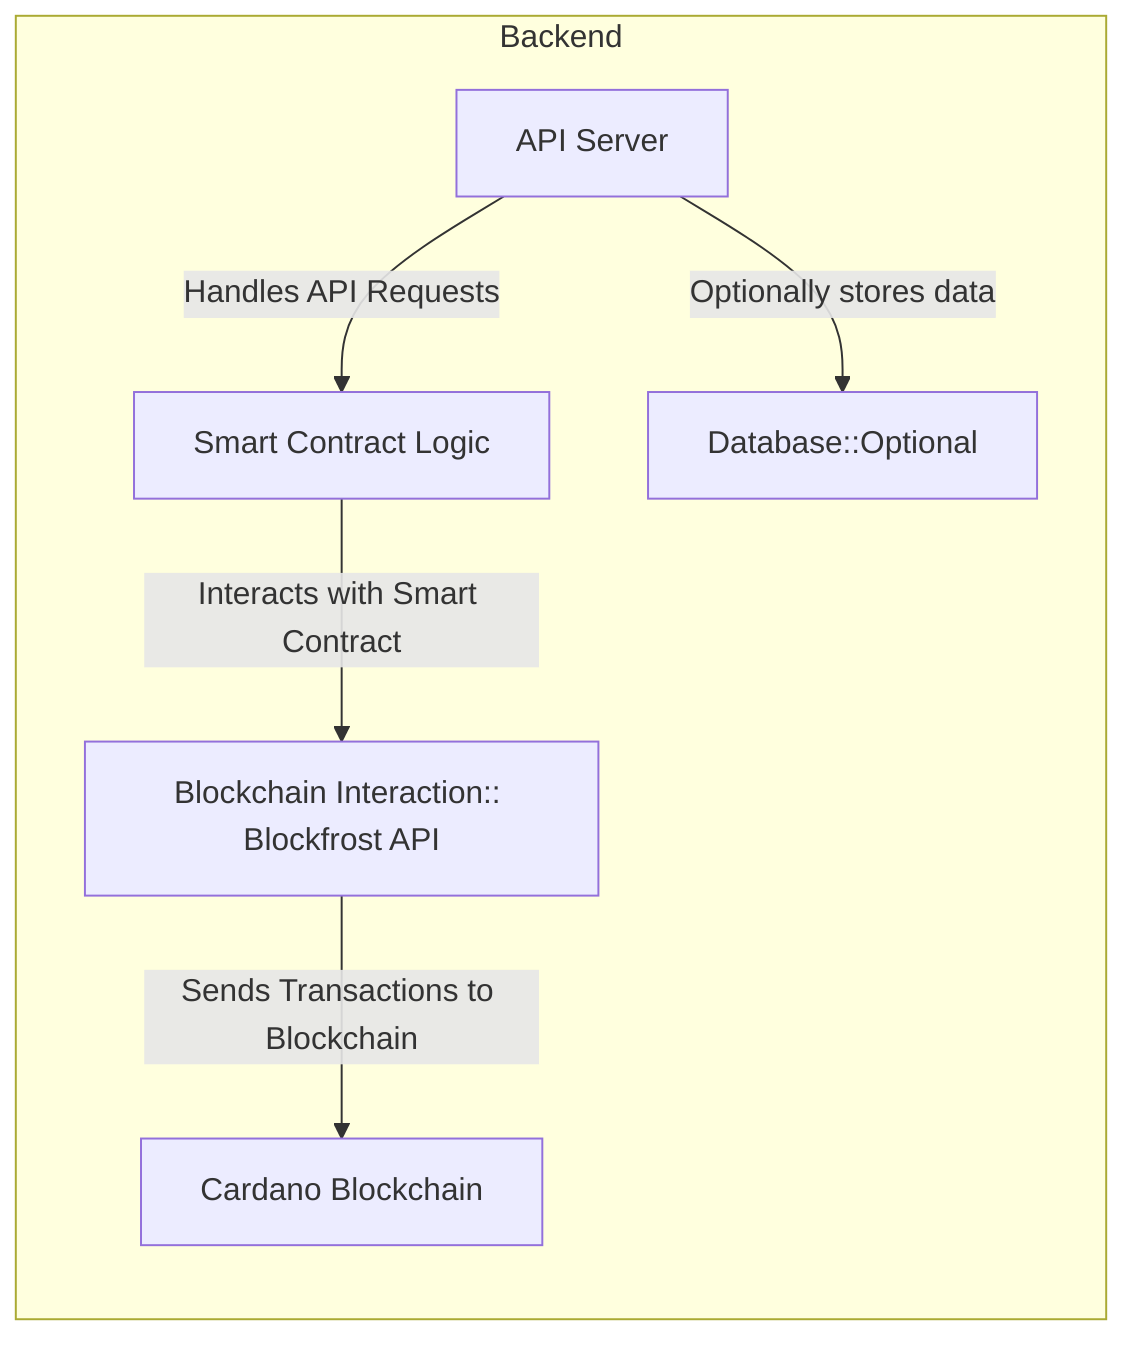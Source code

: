graph LR
    subgraph Backend
        B[API Server]
        C[Smart Contract Logic]
        D[Blockchain Interaction:: Blockfrost API]
        E[Database::Optional]
        B -->|Handles API Requests| C
        C -->|Interacts with Smart Contract| D
        D -->|Sends Transactions to Blockchain| F[Cardano Blockchain]
        B -->|Optionally stores data| E
    end